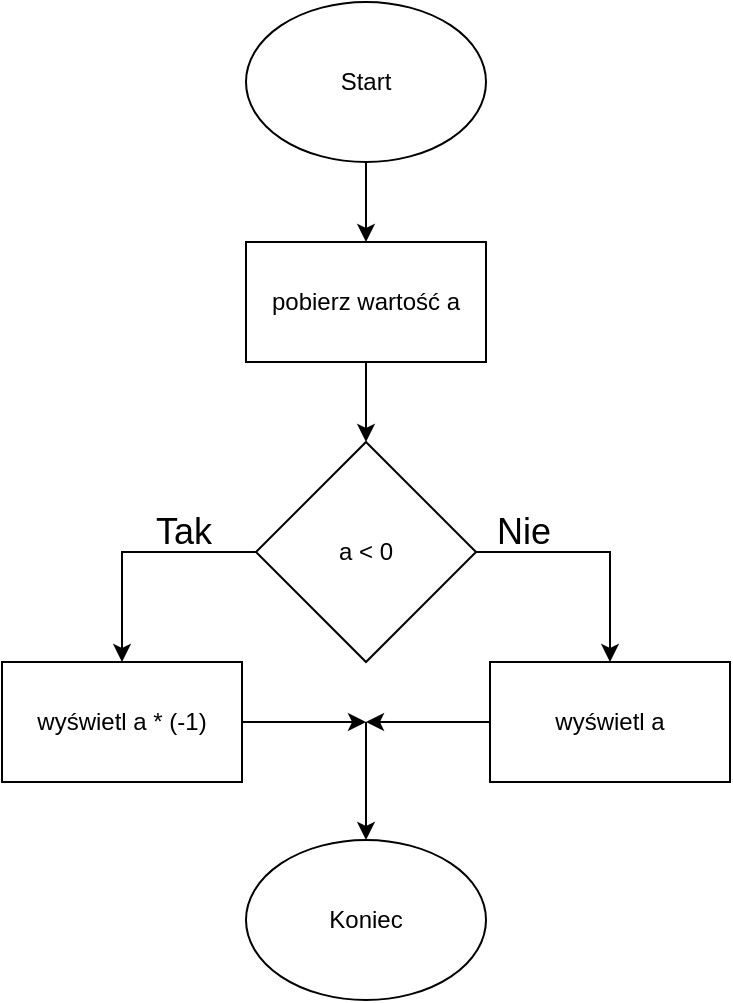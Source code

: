 <mxfile version="20.8.20" type="github">
  <diagram id="C5RBs43oDa-KdzZeNtuy" name="Page-1">
    <mxGraphModel dx="1434" dy="800" grid="1" gridSize="10" guides="1" tooltips="1" connect="1" arrows="1" fold="1" page="1" pageScale="1" pageWidth="827" pageHeight="1169" background="#FFFFFF" math="0" shadow="0">
      <root>
        <mxCell id="WIyWlLk6GJQsqaUBKTNV-0" />
        <mxCell id="WIyWlLk6GJQsqaUBKTNV-1" parent="WIyWlLk6GJQsqaUBKTNV-0" />
        <mxCell id="muE7NP1ZYRdCTuJR_rfA-10" style="edgeStyle=orthogonalEdgeStyle;rounded=0;orthogonalLoop=1;jettySize=auto;html=1;entryX=0.5;entryY=0;entryDx=0;entryDy=0;" edge="1" parent="WIyWlLk6GJQsqaUBKTNV-1" source="muE7NP1ZYRdCTuJR_rfA-0" target="muE7NP1ZYRdCTuJR_rfA-1">
          <mxGeometry relative="1" as="geometry" />
        </mxCell>
        <mxCell id="muE7NP1ZYRdCTuJR_rfA-0" value="Start" style="ellipse;whiteSpace=wrap;html=1;" vertex="1" parent="WIyWlLk6GJQsqaUBKTNV-1">
          <mxGeometry x="360" y="80" width="120" height="80" as="geometry" />
        </mxCell>
        <mxCell id="muE7NP1ZYRdCTuJR_rfA-9" style="edgeStyle=orthogonalEdgeStyle;rounded=0;orthogonalLoop=1;jettySize=auto;html=1;" edge="1" parent="WIyWlLk6GJQsqaUBKTNV-1" source="muE7NP1ZYRdCTuJR_rfA-1" target="muE7NP1ZYRdCTuJR_rfA-3">
          <mxGeometry relative="1" as="geometry" />
        </mxCell>
        <mxCell id="muE7NP1ZYRdCTuJR_rfA-1" value="pobierz wartość a" style="rounded=0;whiteSpace=wrap;html=1;" vertex="1" parent="WIyWlLk6GJQsqaUBKTNV-1">
          <mxGeometry x="360" y="200" width="120" height="60" as="geometry" />
        </mxCell>
        <mxCell id="muE7NP1ZYRdCTuJR_rfA-7" style="edgeStyle=orthogonalEdgeStyle;rounded=0;orthogonalLoop=1;jettySize=auto;html=1;entryX=0.5;entryY=0;entryDx=0;entryDy=0;" edge="1" parent="WIyWlLk6GJQsqaUBKTNV-1" source="muE7NP1ZYRdCTuJR_rfA-3" target="muE7NP1ZYRdCTuJR_rfA-4">
          <mxGeometry relative="1" as="geometry" />
        </mxCell>
        <mxCell id="muE7NP1ZYRdCTuJR_rfA-8" style="edgeStyle=orthogonalEdgeStyle;rounded=0;orthogonalLoop=1;jettySize=auto;html=1;exitX=1;exitY=0.5;exitDx=0;exitDy=0;entryX=0.5;entryY=0;entryDx=0;entryDy=0;" edge="1" parent="WIyWlLk6GJQsqaUBKTNV-1" source="muE7NP1ZYRdCTuJR_rfA-3" target="muE7NP1ZYRdCTuJR_rfA-5">
          <mxGeometry relative="1" as="geometry" />
        </mxCell>
        <mxCell id="muE7NP1ZYRdCTuJR_rfA-3" value="a &amp;lt; 0" style="rhombus;whiteSpace=wrap;html=1;" vertex="1" parent="WIyWlLk6GJQsqaUBKTNV-1">
          <mxGeometry x="365" y="300" width="110" height="110" as="geometry" />
        </mxCell>
        <mxCell id="muE7NP1ZYRdCTuJR_rfA-14" style="edgeStyle=orthogonalEdgeStyle;rounded=0;orthogonalLoop=1;jettySize=auto;html=1;" edge="1" parent="WIyWlLk6GJQsqaUBKTNV-1" source="muE7NP1ZYRdCTuJR_rfA-4">
          <mxGeometry relative="1" as="geometry">
            <mxPoint x="420" y="440" as="targetPoint" />
          </mxGeometry>
        </mxCell>
        <mxCell id="muE7NP1ZYRdCTuJR_rfA-4" value="wyświetl a * (-1)" style="rounded=0;whiteSpace=wrap;html=1;" vertex="1" parent="WIyWlLk6GJQsqaUBKTNV-1">
          <mxGeometry x="238" y="410" width="120" height="60" as="geometry" />
        </mxCell>
        <mxCell id="muE7NP1ZYRdCTuJR_rfA-13" style="edgeStyle=orthogonalEdgeStyle;rounded=0;orthogonalLoop=1;jettySize=auto;html=1;" edge="1" parent="WIyWlLk6GJQsqaUBKTNV-1" source="muE7NP1ZYRdCTuJR_rfA-5">
          <mxGeometry relative="1" as="geometry">
            <mxPoint x="420" y="440" as="targetPoint" />
          </mxGeometry>
        </mxCell>
        <mxCell id="muE7NP1ZYRdCTuJR_rfA-5" value="wyświetl a" style="rounded=0;whiteSpace=wrap;html=1;" vertex="1" parent="WIyWlLk6GJQsqaUBKTNV-1">
          <mxGeometry x="482" y="410" width="120" height="60" as="geometry" />
        </mxCell>
        <mxCell id="muE7NP1ZYRdCTuJR_rfA-6" value="Koniec" style="ellipse;whiteSpace=wrap;html=1;" vertex="1" parent="WIyWlLk6GJQsqaUBKTNV-1">
          <mxGeometry x="360" y="499" width="120" height="80" as="geometry" />
        </mxCell>
        <mxCell id="muE7NP1ZYRdCTuJR_rfA-15" value="" style="endArrow=classic;html=1;rounded=0;entryX=0.5;entryY=0;entryDx=0;entryDy=0;" edge="1" parent="WIyWlLk6GJQsqaUBKTNV-1" target="muE7NP1ZYRdCTuJR_rfA-6">
          <mxGeometry width="50" height="50" relative="1" as="geometry">
            <mxPoint x="420" y="440" as="sourcePoint" />
            <mxPoint x="440" y="390" as="targetPoint" />
          </mxGeometry>
        </mxCell>
        <mxCell id="muE7NP1ZYRdCTuJR_rfA-16" value="Tak" style="text;html=1;strokeColor=none;fillColor=none;align=center;verticalAlign=middle;whiteSpace=wrap;rounded=0;fontSize=18;" vertex="1" parent="WIyWlLk6GJQsqaUBKTNV-1">
          <mxGeometry x="299" y="330" width="60" height="30" as="geometry" />
        </mxCell>
        <mxCell id="muE7NP1ZYRdCTuJR_rfA-17" value="Nie" style="text;html=1;strokeColor=none;fillColor=none;align=center;verticalAlign=middle;whiteSpace=wrap;rounded=0;fontSize=18;" vertex="1" parent="WIyWlLk6GJQsqaUBKTNV-1">
          <mxGeometry x="469" y="330" width="60" height="30" as="geometry" />
        </mxCell>
      </root>
    </mxGraphModel>
  </diagram>
</mxfile>
